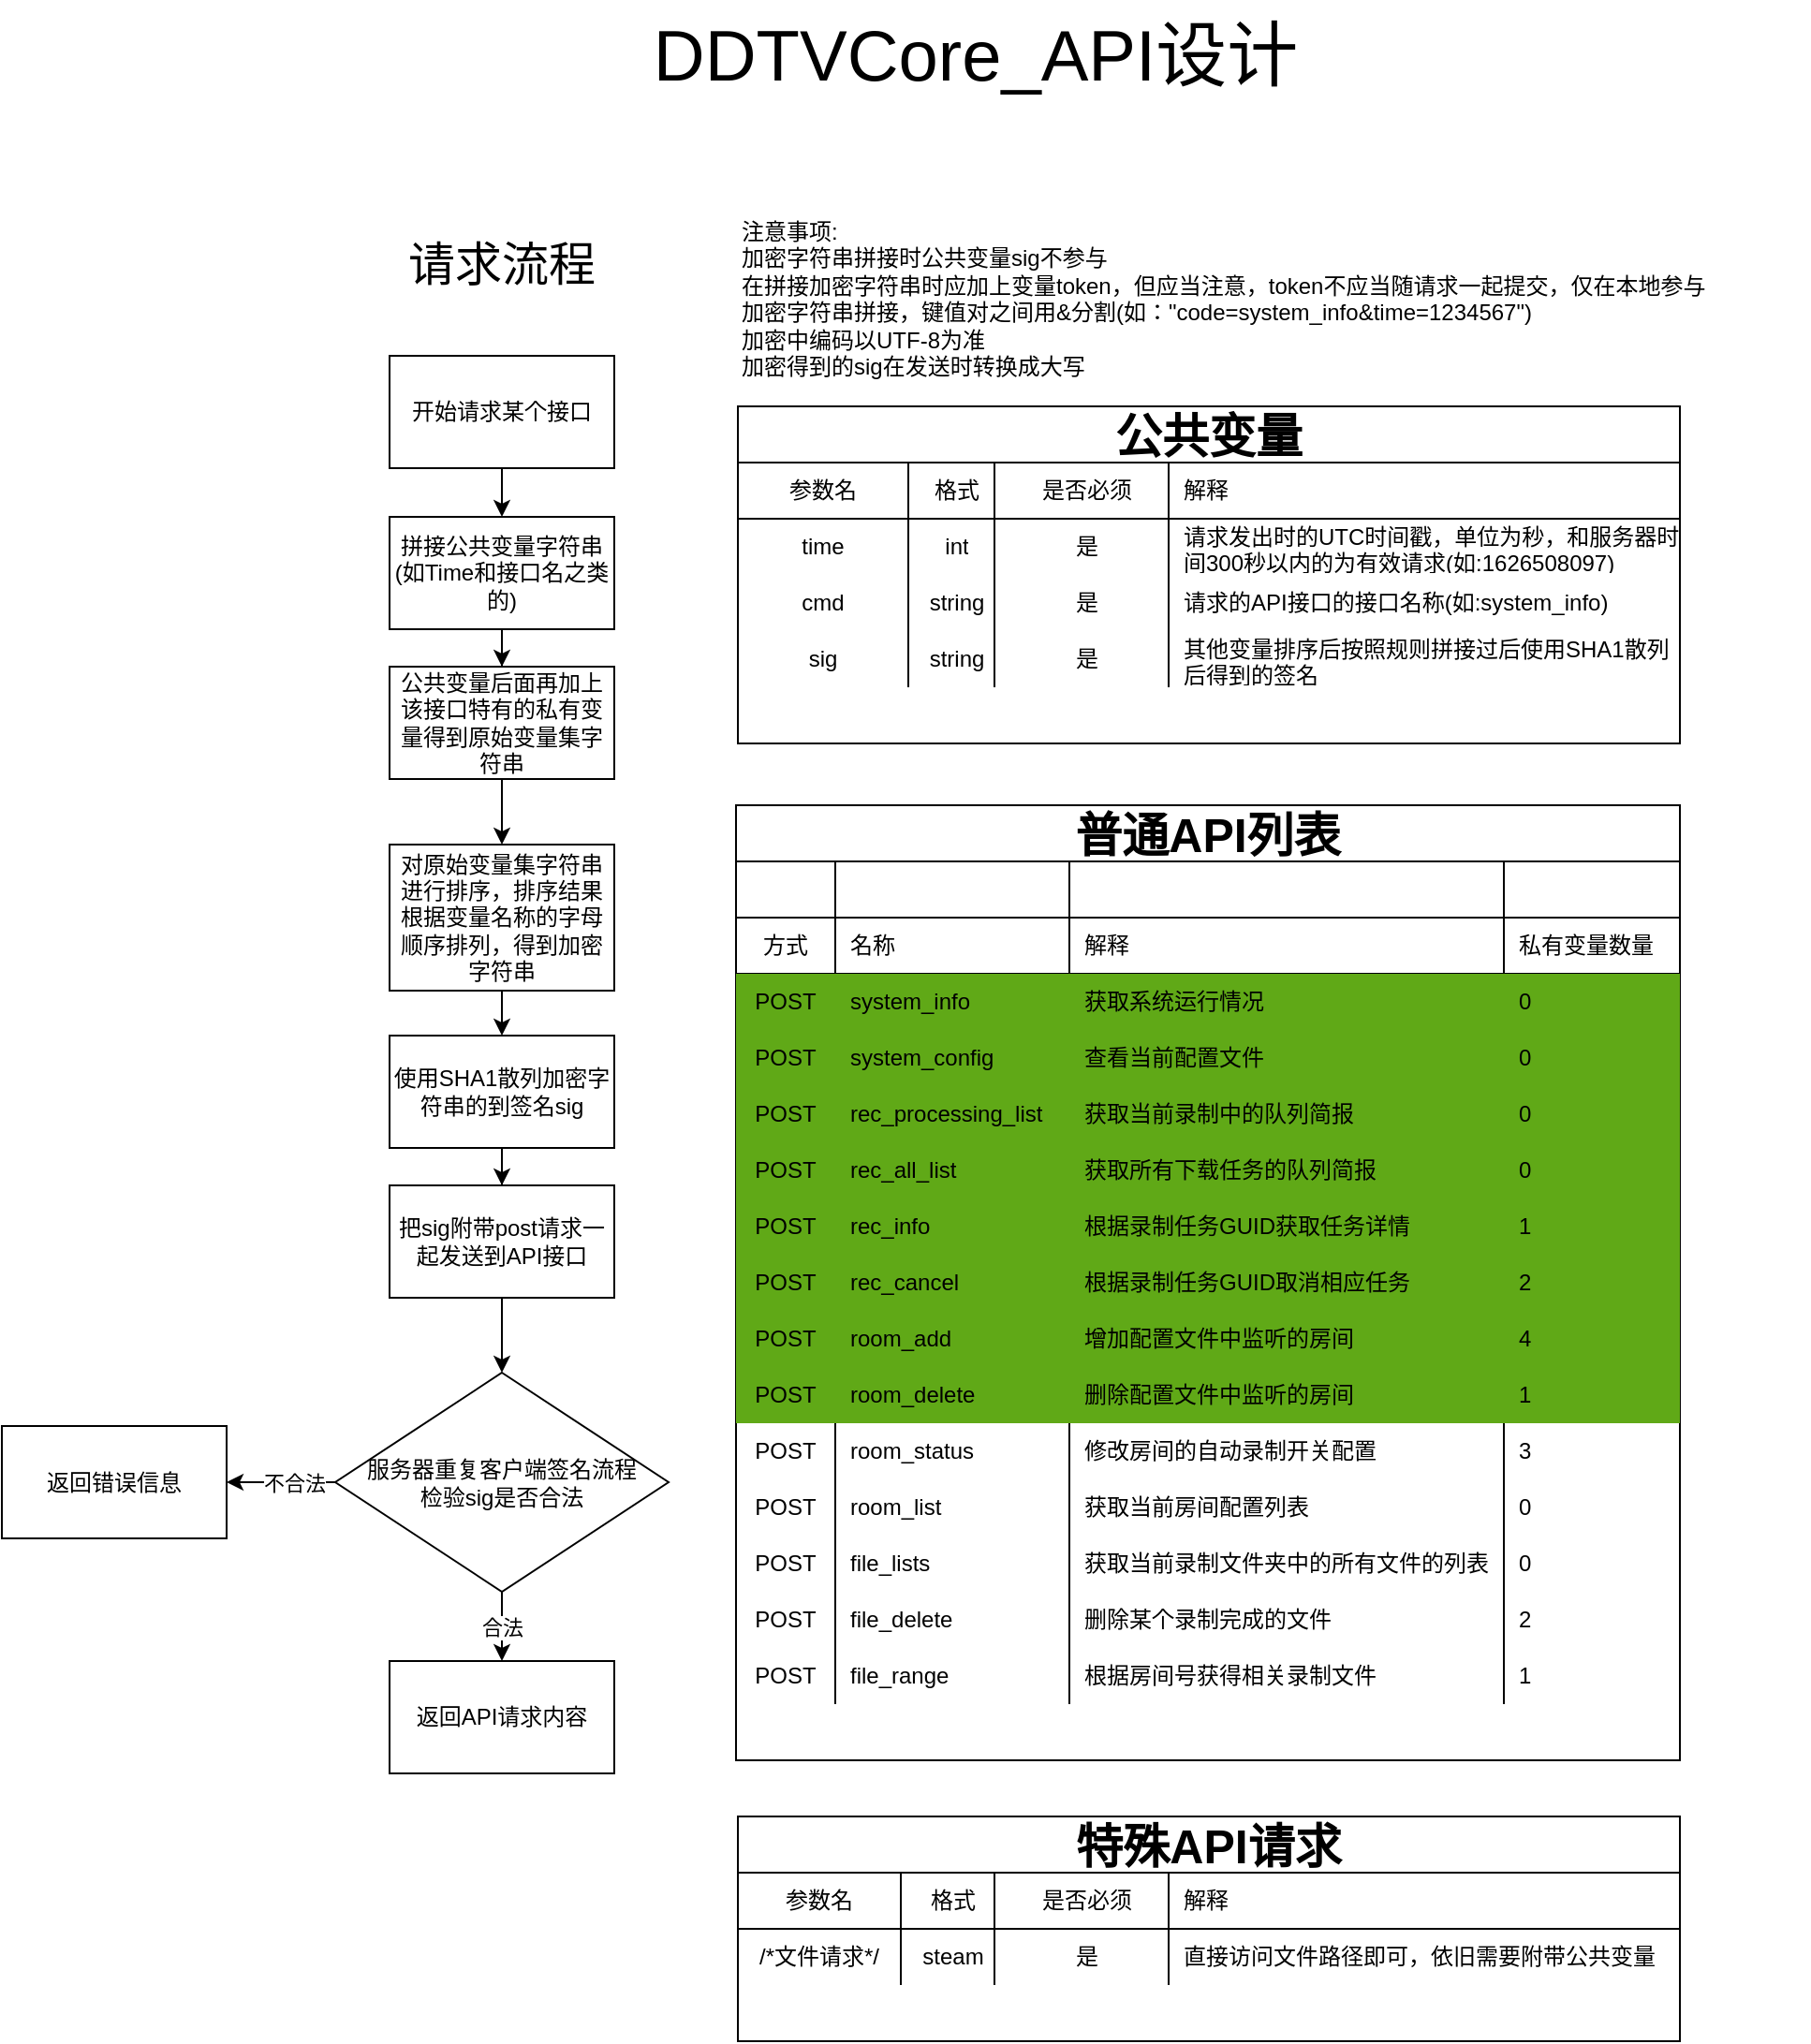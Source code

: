<mxfile>
    <diagram id="hLZUvJtOtJVjxeYtELMs" name="API设计">
        <mxGraphModel dx="1758" dy="1150" grid="1" gridSize="10" guides="1" tooltips="1" connect="1" arrows="1" fold="1" page="1" pageScale="1" pageWidth="827" pageHeight="1169" math="0" shadow="0">
            <root>
                <mxCell id="0"/>
                <mxCell id="1" parent="0"/>
                <mxCell id="4" value="" style="edgeStyle=orthogonalEdgeStyle;rounded=0;orthogonalLoop=1;jettySize=auto;html=1;" parent="1" source="2" target="3" edge="1">
                    <mxGeometry relative="1" as="geometry"/>
                </mxCell>
                <mxCell id="2" value="开始请求某个接口" style="rounded=0;whiteSpace=wrap;html=1;" parent="1" vertex="1">
                    <mxGeometry x="257" y="210" width="120" height="60" as="geometry"/>
                </mxCell>
                <mxCell id="6" value="" style="edgeStyle=orthogonalEdgeStyle;rounded=0;orthogonalLoop=1;jettySize=auto;html=1;" parent="1" source="3" target="5" edge="1">
                    <mxGeometry relative="1" as="geometry"/>
                </mxCell>
                <mxCell id="3" value="拼接公共变量字符串&lt;br&gt;(如Time和接口名之类的)" style="rounded=0;whiteSpace=wrap;html=1;" parent="1" vertex="1">
                    <mxGeometry x="257" y="296" width="120" height="60" as="geometry"/>
                </mxCell>
                <mxCell id="162" value="" style="edgeStyle=orthogonalEdgeStyle;rounded=0;orthogonalLoop=1;jettySize=auto;html=1;" parent="1" source="5" target="161" edge="1">
                    <mxGeometry relative="1" as="geometry"/>
                </mxCell>
                <mxCell id="5" value="公共变量后面再加上该接口特有的私有变量得到原始变量集字符串" style="rounded=0;whiteSpace=wrap;html=1;" parent="1" vertex="1">
                    <mxGeometry x="257" y="376" width="120" height="60" as="geometry"/>
                </mxCell>
                <mxCell id="10" value="" style="edgeStyle=orthogonalEdgeStyle;rounded=0;orthogonalLoop=1;jettySize=auto;html=1;" parent="1" source="7" target="9" edge="1">
                    <mxGeometry relative="1" as="geometry"/>
                </mxCell>
                <mxCell id="7" value="使用SHA1散列加密字符串的到签名sig" style="whiteSpace=wrap;html=1;rounded=0;" parent="1" vertex="1">
                    <mxGeometry x="257" y="573" width="120" height="60" as="geometry"/>
                </mxCell>
                <mxCell id="12" value="" style="edgeStyle=orthogonalEdgeStyle;rounded=0;orthogonalLoop=1;jettySize=auto;html=1;" parent="1" source="9" target="11" edge="1">
                    <mxGeometry relative="1" as="geometry"/>
                </mxCell>
                <mxCell id="9" value="把sig附带post请求一起发送到API接口" style="whiteSpace=wrap;html=1;rounded=0;" parent="1" vertex="1">
                    <mxGeometry x="257" y="653" width="120" height="60" as="geometry"/>
                </mxCell>
                <mxCell id="16" value="" style="edgeStyle=orthogonalEdgeStyle;rounded=0;orthogonalLoop=1;jettySize=auto;html=1;" parent="1" source="11" target="15" edge="1">
                    <mxGeometry relative="1" as="geometry"/>
                </mxCell>
                <mxCell id="17" value="不合法" style="edgeLabel;html=1;align=center;verticalAlign=middle;resizable=0;points=[];" parent="16" vertex="1" connectable="0">
                    <mxGeometry x="0.149" y="2" relative="1" as="geometry">
                        <mxPoint x="11" y="-2" as="offset"/>
                    </mxGeometry>
                </mxCell>
                <mxCell id="19" value="合法" style="edgeStyle=orthogonalEdgeStyle;rounded=0;orthogonalLoop=1;jettySize=auto;html=1;" parent="1" source="11" target="18" edge="1">
                    <mxGeometry relative="1" as="geometry"/>
                </mxCell>
                <mxCell id="11" value="服务器重复客户端签名流程&lt;br&gt;检验sig是否合法" style="rhombus;whiteSpace=wrap;html=1;rounded=0;" parent="1" vertex="1">
                    <mxGeometry x="228" y="753" width="178" height="117" as="geometry"/>
                </mxCell>
                <mxCell id="15" value="返回错误信息" style="whiteSpace=wrap;html=1;rounded=0;" parent="1" vertex="1">
                    <mxGeometry x="50" y="781.5" width="120" height="60" as="geometry"/>
                </mxCell>
                <mxCell id="18" value="返回API请求内容" style="whiteSpace=wrap;html=1;rounded=0;" parent="1" vertex="1">
                    <mxGeometry x="257" y="907" width="120" height="60" as="geometry"/>
                </mxCell>
                <mxCell id="20" value="请求流程" style="text;html=1;strokeColor=none;fillColor=none;align=center;verticalAlign=middle;whiteSpace=wrap;rounded=0;fontSize=25;" parent="1" vertex="1">
                    <mxGeometry x="257" y="140" width="120" height="40" as="geometry"/>
                </mxCell>
                <mxCell id="21" value="普通API列表" style="shape=table;html=1;whiteSpace=wrap;startSize=30;container=1;collapsible=0;childLayout=tableLayout;fixedRows=1;rowLines=0;fontStyle=1;align=center;fontSize=25;" parent="1" vertex="1">
                    <mxGeometry x="442" y="450" width="504" height="510" as="geometry"/>
                </mxCell>
                <mxCell id="22" value="" style="shape=partialRectangle;html=1;whiteSpace=wrap;collapsible=0;dropTarget=0;pointerEvents=0;fillColor=none;top=0;left=0;bottom=1;right=0;points=[[0,0.5],[1,0.5]];portConstraint=eastwest;" parent="21" vertex="1">
                    <mxGeometry y="30" width="504" height="30" as="geometry"/>
                </mxCell>
                <mxCell id="23" value="" style="shape=partialRectangle;html=1;whiteSpace=wrap;connectable=0;fillColor=none;top=0;left=0;bottom=0;right=0;overflow=hidden;" parent="22" vertex="1">
                    <mxGeometry width="53" height="30" as="geometry"/>
                </mxCell>
                <mxCell id="24" value="" style="shape=partialRectangle;html=1;whiteSpace=wrap;connectable=0;fillColor=none;top=0;left=0;bottom=0;right=0;align=left;spacingLeft=6;overflow=hidden;" parent="22" vertex="1">
                    <mxGeometry x="53" width="125" height="30" as="geometry"/>
                </mxCell>
                <mxCell id="40" value="" style="shape=partialRectangle;html=1;whiteSpace=wrap;connectable=0;fillColor=none;top=0;left=0;bottom=0;right=0;align=left;spacingLeft=6;overflow=hidden;" parent="22" vertex="1">
                    <mxGeometry x="178" width="232" height="30" as="geometry"/>
                </mxCell>
                <mxCell id="164" value="" style="shape=partialRectangle;html=1;whiteSpace=wrap;connectable=0;fillColor=none;top=0;left=0;bottom=0;right=0;align=left;spacingLeft=6;overflow=hidden;" parent="22" vertex="1">
                    <mxGeometry x="410" width="94" height="30" as="geometry"/>
                </mxCell>
                <mxCell id="188" value="" style="shape=partialRectangle;html=1;whiteSpace=wrap;collapsible=0;dropTarget=0;pointerEvents=0;fillColor=none;top=0;left=0;bottom=1;right=0;points=[[0,0.5],[1,0.5]];portConstraint=eastwest;" parent="21" vertex="1">
                    <mxGeometry y="60" width="504" height="30" as="geometry"/>
                </mxCell>
                <mxCell id="189" value="方式" style="shape=partialRectangle;html=1;whiteSpace=wrap;connectable=0;fillColor=none;top=0;left=0;bottom=0;right=0;overflow=hidden;" parent="188" vertex="1">
                    <mxGeometry width="53" height="30" as="geometry"/>
                </mxCell>
                <mxCell id="190" value="名称" style="shape=partialRectangle;html=1;whiteSpace=wrap;connectable=0;fillColor=none;top=0;left=0;bottom=0;right=0;align=left;spacingLeft=6;overflow=hidden;" parent="188" vertex="1">
                    <mxGeometry x="53" width="125" height="30" as="geometry"/>
                </mxCell>
                <mxCell id="191" value="解释" style="shape=partialRectangle;html=1;whiteSpace=wrap;connectable=0;fillColor=none;top=0;left=0;bottom=0;right=0;align=left;spacingLeft=6;overflow=hidden;" parent="188" vertex="1">
                    <mxGeometry x="178" width="232" height="30" as="geometry"/>
                </mxCell>
                <mxCell id="192" value="私有变量数量" style="shape=partialRectangle;html=1;whiteSpace=wrap;connectable=0;fillColor=none;top=0;left=0;bottom=0;right=0;align=left;spacingLeft=6;overflow=hidden;" parent="188" vertex="1">
                    <mxGeometry x="410" width="94" height="30" as="geometry"/>
                </mxCell>
                <mxCell id="25" value="" style="shape=partialRectangle;html=1;whiteSpace=wrap;collapsible=0;dropTarget=0;pointerEvents=0;fillColor=#60a917;top=0;left=0;bottom=0;right=0;points=[[0,0.5],[1,0.5]];portConstraint=eastwest;strokeColor=#2D7600;fontColor=#ffffff;" parent="21" vertex="1">
                    <mxGeometry y="90" width="504" height="30" as="geometry"/>
                </mxCell>
                <mxCell id="26" value="POST" style="shape=partialRectangle;html=1;whiteSpace=wrap;connectable=0;fillColor=none;top=0;left=0;bottom=0;right=0;overflow=hidden;" parent="25" vertex="1">
                    <mxGeometry width="53" height="30" as="geometry"/>
                </mxCell>
                <mxCell id="27" value="system_info" style="shape=partialRectangle;html=1;whiteSpace=wrap;connectable=0;fillColor=none;top=0;left=0;bottom=0;right=0;align=left;spacingLeft=6;overflow=hidden;" parent="25" vertex="1">
                    <mxGeometry x="53" width="125" height="30" as="geometry"/>
                </mxCell>
                <mxCell id="41" value="获取系统运行情况" style="shape=partialRectangle;html=1;whiteSpace=wrap;connectable=0;fillColor=none;top=0;left=0;bottom=0;right=0;align=left;spacingLeft=6;overflow=hidden;" parent="25" vertex="1">
                    <mxGeometry x="178" width="232" height="30" as="geometry"/>
                </mxCell>
                <mxCell id="165" value="0" style="shape=partialRectangle;html=1;whiteSpace=wrap;connectable=0;fillColor=none;top=0;left=0;bottom=0;right=0;align=left;spacingLeft=6;overflow=hidden;" parent="25" vertex="1">
                    <mxGeometry x="410" width="94" height="30" as="geometry"/>
                </mxCell>
                <mxCell id="63" value="" style="shape=partialRectangle;html=1;whiteSpace=wrap;collapsible=0;dropTarget=0;pointerEvents=0;fillColor=#60a917;top=0;left=0;bottom=0;right=0;points=[[0,0.5],[1,0.5]];portConstraint=eastwest;strokeColor=#2D7600;fontColor=#ffffff;" parent="21" vertex="1">
                    <mxGeometry y="120" width="504" height="30" as="geometry"/>
                </mxCell>
                <mxCell id="64" value="POST" style="shape=partialRectangle;html=1;whiteSpace=wrap;connectable=0;fillColor=none;top=0;left=0;bottom=0;right=0;overflow=hidden;" parent="63" vertex="1">
                    <mxGeometry width="53" height="30" as="geometry"/>
                </mxCell>
                <mxCell id="65" value="system_config" style="shape=partialRectangle;html=1;whiteSpace=wrap;connectable=0;fillColor=none;top=0;left=0;bottom=0;right=0;align=left;spacingLeft=6;overflow=hidden;" parent="63" vertex="1">
                    <mxGeometry x="53" width="125" height="30" as="geometry"/>
                </mxCell>
                <mxCell id="66" value="查看当前配置文件" style="shape=partialRectangle;html=1;whiteSpace=wrap;connectable=0;fillColor=none;top=0;left=0;bottom=0;right=0;align=left;spacingLeft=6;overflow=hidden;" parent="63" vertex="1">
                    <mxGeometry x="178" width="232" height="30" as="geometry"/>
                </mxCell>
                <mxCell id="166" value="0" style="shape=partialRectangle;html=1;whiteSpace=wrap;connectable=0;fillColor=none;top=0;left=0;bottom=0;right=0;align=left;spacingLeft=6;overflow=hidden;" parent="63" vertex="1">
                    <mxGeometry x="410" width="94" height="30" as="geometry"/>
                </mxCell>
                <mxCell id="28" value="" style="shape=partialRectangle;html=1;whiteSpace=wrap;collapsible=0;dropTarget=0;pointerEvents=0;fillColor=#60a917;top=0;left=0;bottom=0;right=0;points=[[0,0.5],[1,0.5]];portConstraint=eastwest;strokeColor=#2D7600;fontColor=#ffffff;" parent="21" vertex="1">
                    <mxGeometry y="150" width="504" height="30" as="geometry"/>
                </mxCell>
                <mxCell id="29" value="POST" style="shape=partialRectangle;html=1;whiteSpace=wrap;connectable=0;fillColor=none;top=0;left=0;bottom=0;right=0;overflow=hidden;" parent="28" vertex="1">
                    <mxGeometry width="53" height="30" as="geometry"/>
                </mxCell>
                <mxCell id="30" value="rec_processing_list" style="shape=partialRectangle;html=1;whiteSpace=wrap;connectable=0;fillColor=none;top=0;left=0;bottom=0;right=0;align=left;spacingLeft=6;overflow=hidden;" parent="28" vertex="1">
                    <mxGeometry x="53" width="125" height="30" as="geometry"/>
                </mxCell>
                <mxCell id="42" value="获取当前录制中的队列简报" style="shape=partialRectangle;html=1;whiteSpace=wrap;connectable=0;fillColor=none;top=0;left=0;bottom=0;right=0;align=left;spacingLeft=6;overflow=hidden;" parent="28" vertex="1">
                    <mxGeometry x="178" width="232" height="30" as="geometry"/>
                </mxCell>
                <mxCell id="167" value="0" style="shape=partialRectangle;html=1;whiteSpace=wrap;connectable=0;fillColor=none;top=0;left=0;bottom=0;right=0;align=left;spacingLeft=6;overflow=hidden;" parent="28" vertex="1">
                    <mxGeometry x="410" width="94" height="30" as="geometry"/>
                </mxCell>
                <mxCell id="240" value="" style="shape=partialRectangle;html=1;whiteSpace=wrap;collapsible=0;dropTarget=0;pointerEvents=0;fillColor=#60a917;top=0;left=0;bottom=0;right=0;points=[[0,0.5],[1,0.5]];portConstraint=eastwest;strokeColor=#2D7600;fontColor=#ffffff;" vertex="1" parent="21">
                    <mxGeometry y="180" width="504" height="30" as="geometry"/>
                </mxCell>
                <mxCell id="241" value="POST" style="shape=partialRectangle;html=1;whiteSpace=wrap;connectable=0;fillColor=none;top=0;left=0;bottom=0;right=0;overflow=hidden;" vertex="1" parent="240">
                    <mxGeometry width="53" height="30" as="geometry"/>
                </mxCell>
                <mxCell id="242" value="rec_all_list" style="shape=partialRectangle;html=1;whiteSpace=wrap;connectable=0;fillColor=none;top=0;left=0;bottom=0;right=0;align=left;spacingLeft=6;overflow=hidden;" vertex="1" parent="240">
                    <mxGeometry x="53" width="125" height="30" as="geometry"/>
                </mxCell>
                <mxCell id="243" value="获取所有下载任务的队列简报" style="shape=partialRectangle;html=1;whiteSpace=wrap;connectable=0;fillColor=none;top=0;left=0;bottom=0;right=0;align=left;spacingLeft=6;overflow=hidden;" vertex="1" parent="240">
                    <mxGeometry x="178" width="232" height="30" as="geometry"/>
                </mxCell>
                <mxCell id="244" value="0" style="shape=partialRectangle;html=1;whiteSpace=wrap;connectable=0;fillColor=none;top=0;left=0;bottom=0;right=0;align=left;spacingLeft=6;overflow=hidden;" vertex="1" parent="240">
                    <mxGeometry x="410" width="94" height="30" as="geometry"/>
                </mxCell>
                <mxCell id="43" value="" style="shape=partialRectangle;html=1;whiteSpace=wrap;collapsible=0;dropTarget=0;pointerEvents=0;fillColor=#60a917;top=0;left=0;bottom=0;right=0;points=[[0,0.5],[1,0.5]];portConstraint=eastwest;strokeColor=#2D7600;fontColor=#ffffff;" parent="21" vertex="1">
                    <mxGeometry y="210" width="504" height="30" as="geometry"/>
                </mxCell>
                <mxCell id="44" value="POST" style="shape=partialRectangle;html=1;whiteSpace=wrap;connectable=0;fillColor=none;top=0;left=0;bottom=0;right=0;overflow=hidden;" parent="43" vertex="1">
                    <mxGeometry width="53" height="30" as="geometry"/>
                </mxCell>
                <mxCell id="45" value="rec_info" style="shape=partialRectangle;html=1;whiteSpace=wrap;connectable=0;fillColor=none;top=0;left=0;bottom=0;right=0;align=left;spacingLeft=6;overflow=hidden;" parent="43" vertex="1">
                    <mxGeometry x="53" width="125" height="30" as="geometry"/>
                </mxCell>
                <mxCell id="46" value="根据录制任务GUID获取任务详情" style="shape=partialRectangle;html=1;whiteSpace=wrap;connectable=0;fillColor=none;top=0;left=0;bottom=0;right=0;align=left;spacingLeft=6;overflow=hidden;" parent="43" vertex="1">
                    <mxGeometry x="178" width="232" height="30" as="geometry"/>
                </mxCell>
                <mxCell id="168" value="1" style="shape=partialRectangle;html=1;whiteSpace=wrap;connectable=0;fillColor=none;top=0;left=0;bottom=0;right=0;align=left;spacingLeft=6;overflow=hidden;" parent="43" vertex="1">
                    <mxGeometry x="410" width="94" height="30" as="geometry"/>
                </mxCell>
                <mxCell id="59" value="" style="shape=partialRectangle;html=1;whiteSpace=wrap;collapsible=0;dropTarget=0;pointerEvents=0;fillColor=#60a917;top=0;left=0;bottom=0;right=0;points=[[0,0.5],[1,0.5]];portConstraint=eastwest;strokeColor=#2D7600;fontColor=#ffffff;" parent="21" vertex="1">
                    <mxGeometry y="240" width="504" height="30" as="geometry"/>
                </mxCell>
                <mxCell id="60" value="POST" style="shape=partialRectangle;html=1;whiteSpace=wrap;connectable=0;fillColor=none;top=0;left=0;bottom=0;right=0;overflow=hidden;" parent="59" vertex="1">
                    <mxGeometry width="53" height="30" as="geometry"/>
                </mxCell>
                <mxCell id="61" value="rec_cancel" style="shape=partialRectangle;html=1;whiteSpace=wrap;connectable=0;fillColor=none;top=0;left=0;bottom=0;right=0;align=left;spacingLeft=6;overflow=hidden;" parent="59" vertex="1">
                    <mxGeometry x="53" width="125" height="30" as="geometry"/>
                </mxCell>
                <mxCell id="62" value="根据录制任务GUID取消相应任务" style="shape=partialRectangle;html=1;whiteSpace=wrap;connectable=0;fillColor=none;top=0;left=0;bottom=0;right=0;align=left;spacingLeft=6;overflow=hidden;" parent="59" vertex="1">
                    <mxGeometry x="178" width="232" height="30" as="geometry"/>
                </mxCell>
                <mxCell id="169" value="2" style="shape=partialRectangle;html=1;whiteSpace=wrap;connectable=0;fillColor=none;top=0;left=0;bottom=0;right=0;align=left;spacingLeft=6;overflow=hidden;" parent="59" vertex="1">
                    <mxGeometry x="410" width="94" height="30" as="geometry"/>
                </mxCell>
                <mxCell id="47" value="" style="shape=partialRectangle;html=1;whiteSpace=wrap;collapsible=0;dropTarget=0;pointerEvents=0;fillColor=#60a917;top=0;left=0;bottom=0;right=0;points=[[0,0.5],[1,0.5]];portConstraint=eastwest;strokeColor=#2D7600;fontColor=#ffffff;" parent="21" vertex="1">
                    <mxGeometry y="270" width="504" height="30" as="geometry"/>
                </mxCell>
                <mxCell id="48" value="POST" style="shape=partialRectangle;html=1;whiteSpace=wrap;connectable=0;fillColor=none;top=0;left=0;bottom=0;right=0;overflow=hidden;" parent="47" vertex="1">
                    <mxGeometry width="53" height="30" as="geometry"/>
                </mxCell>
                <mxCell id="49" value="room_add" style="shape=partialRectangle;html=1;whiteSpace=wrap;connectable=0;fillColor=none;top=0;left=0;bottom=0;right=0;align=left;spacingLeft=6;overflow=hidden;" parent="47" vertex="1">
                    <mxGeometry x="53" width="125" height="30" as="geometry"/>
                </mxCell>
                <mxCell id="50" value="增加配置文件中监听的房间" style="shape=partialRectangle;html=1;whiteSpace=wrap;connectable=0;fillColor=none;top=0;left=0;bottom=0;right=0;align=left;spacingLeft=6;overflow=hidden;" parent="47" vertex="1">
                    <mxGeometry x="178" width="232" height="30" as="geometry"/>
                </mxCell>
                <mxCell id="170" value="4" style="shape=partialRectangle;html=1;whiteSpace=wrap;connectable=0;fillColor=none;top=0;left=0;bottom=0;right=0;align=left;spacingLeft=6;overflow=hidden;" parent="47" vertex="1">
                    <mxGeometry x="410" width="94" height="30" as="geometry"/>
                </mxCell>
                <mxCell id="51" value="" style="shape=partialRectangle;html=1;whiteSpace=wrap;collapsible=0;dropTarget=0;pointerEvents=0;fillColor=#60a917;top=0;left=0;bottom=0;right=0;points=[[0,0.5],[1,0.5]];portConstraint=eastwest;strokeColor=#2D7600;fontColor=#ffffff;" parent="21" vertex="1">
                    <mxGeometry y="300" width="504" height="30" as="geometry"/>
                </mxCell>
                <mxCell id="52" value="POST" style="shape=partialRectangle;html=1;whiteSpace=wrap;connectable=0;fillColor=none;top=0;left=0;bottom=0;right=0;overflow=hidden;" parent="51" vertex="1">
                    <mxGeometry width="53" height="30" as="geometry"/>
                </mxCell>
                <mxCell id="53" value="room_delete" style="shape=partialRectangle;html=1;whiteSpace=wrap;connectable=0;fillColor=none;top=0;left=0;bottom=0;right=0;align=left;spacingLeft=6;overflow=hidden;" parent="51" vertex="1">
                    <mxGeometry x="53" width="125" height="30" as="geometry"/>
                </mxCell>
                <mxCell id="54" value="删除配置文件中监听的房间" style="shape=partialRectangle;html=1;whiteSpace=wrap;connectable=0;fillColor=none;top=0;left=0;bottom=0;right=0;align=left;spacingLeft=6;overflow=hidden;" parent="51" vertex="1">
                    <mxGeometry x="178" width="232" height="30" as="geometry"/>
                </mxCell>
                <mxCell id="171" value="1" style="shape=partialRectangle;html=1;whiteSpace=wrap;connectable=0;fillColor=none;top=0;left=0;bottom=0;right=0;align=left;spacingLeft=6;overflow=hidden;" parent="51" vertex="1">
                    <mxGeometry x="410" width="94" height="30" as="geometry"/>
                </mxCell>
                <mxCell id="100" value="" style="shape=partialRectangle;html=1;whiteSpace=wrap;collapsible=0;dropTarget=0;pointerEvents=0;fillColor=none;top=0;left=0;bottom=0;right=0;points=[[0,0.5],[1,0.5]];portConstraint=eastwest;" parent="21" vertex="1">
                    <mxGeometry y="330" width="504" height="30" as="geometry"/>
                </mxCell>
                <mxCell id="101" value="POST" style="shape=partialRectangle;html=1;whiteSpace=wrap;connectable=0;fillColor=none;top=0;left=0;bottom=0;right=0;overflow=hidden;" parent="100" vertex="1">
                    <mxGeometry width="53" height="30" as="geometry"/>
                </mxCell>
                <mxCell id="102" value="room_status" style="shape=partialRectangle;html=1;whiteSpace=wrap;connectable=0;fillColor=none;top=0;left=0;bottom=0;right=0;align=left;spacingLeft=6;overflow=hidden;" parent="100" vertex="1">
                    <mxGeometry x="53" width="125" height="30" as="geometry"/>
                </mxCell>
                <mxCell id="103" value="修改房间的自动录制开关配置" style="shape=partialRectangle;html=1;whiteSpace=wrap;connectable=0;fillColor=none;top=0;left=0;bottom=0;right=0;align=left;spacingLeft=6;overflow=hidden;" parent="100" vertex="1">
                    <mxGeometry x="178" width="232" height="30" as="geometry"/>
                </mxCell>
                <mxCell id="172" value="3" style="shape=partialRectangle;html=1;whiteSpace=wrap;connectable=0;fillColor=none;top=0;left=0;bottom=0;right=0;align=left;spacingLeft=6;overflow=hidden;" parent="100" vertex="1">
                    <mxGeometry x="410" width="94" height="30" as="geometry"/>
                </mxCell>
                <mxCell id="157" value="" style="shape=partialRectangle;html=1;whiteSpace=wrap;collapsible=0;dropTarget=0;pointerEvents=0;fillColor=none;top=0;left=0;bottom=0;right=0;points=[[0,0.5],[1,0.5]];portConstraint=eastwest;" parent="21" vertex="1">
                    <mxGeometry y="360" width="504" height="30" as="geometry"/>
                </mxCell>
                <mxCell id="158" value="POST" style="shape=partialRectangle;html=1;whiteSpace=wrap;connectable=0;fillColor=none;top=0;left=0;bottom=0;right=0;overflow=hidden;" parent="157" vertex="1">
                    <mxGeometry width="53" height="30" as="geometry"/>
                </mxCell>
                <mxCell id="159" value="room_list" style="shape=partialRectangle;html=1;whiteSpace=wrap;connectable=0;fillColor=none;top=0;left=0;bottom=0;right=0;align=left;spacingLeft=6;overflow=hidden;" parent="157" vertex="1">
                    <mxGeometry x="53" width="125" height="30" as="geometry"/>
                </mxCell>
                <mxCell id="160" value="获取当前房间配置列表" style="shape=partialRectangle;html=1;whiteSpace=wrap;connectable=0;fillColor=none;top=0;left=0;bottom=0;right=0;align=left;spacingLeft=6;overflow=hidden;" parent="157" vertex="1">
                    <mxGeometry x="178" width="232" height="30" as="geometry"/>
                </mxCell>
                <mxCell id="173" value="0" style="shape=partialRectangle;html=1;whiteSpace=wrap;connectable=0;fillColor=none;top=0;left=0;bottom=0;right=0;align=left;spacingLeft=6;overflow=hidden;" parent="157" vertex="1">
                    <mxGeometry x="410" width="94" height="30" as="geometry"/>
                </mxCell>
                <mxCell id="204" value="" style="shape=partialRectangle;html=1;whiteSpace=wrap;collapsible=0;dropTarget=0;pointerEvents=0;fillColor=none;top=0;left=0;bottom=0;right=0;points=[[0,0.5],[1,0.5]];portConstraint=eastwest;" parent="21" vertex="1">
                    <mxGeometry y="390" width="504" height="30" as="geometry"/>
                </mxCell>
                <mxCell id="205" value="POST" style="shape=partialRectangle;html=1;whiteSpace=wrap;connectable=0;fillColor=none;top=0;left=0;bottom=0;right=0;overflow=hidden;" parent="204" vertex="1">
                    <mxGeometry width="53" height="30" as="geometry"/>
                </mxCell>
                <mxCell id="206" value="file_lists" style="shape=partialRectangle;html=1;whiteSpace=wrap;connectable=0;fillColor=none;top=0;left=0;bottom=0;right=0;align=left;spacingLeft=6;overflow=hidden;" parent="204" vertex="1">
                    <mxGeometry x="53" width="125" height="30" as="geometry"/>
                </mxCell>
                <mxCell id="207" value="获取当前录制文件夹中的所有文件的列表" style="shape=partialRectangle;html=1;whiteSpace=wrap;connectable=0;fillColor=none;top=0;left=0;bottom=0;right=0;align=left;spacingLeft=6;overflow=hidden;" parent="204" vertex="1">
                    <mxGeometry x="178" width="232" height="30" as="geometry"/>
                </mxCell>
                <mxCell id="208" value="0" style="shape=partialRectangle;html=1;whiteSpace=wrap;connectable=0;fillColor=none;top=0;left=0;bottom=0;right=0;align=left;spacingLeft=6;overflow=hidden;" parent="204" vertex="1">
                    <mxGeometry x="410" width="94" height="30" as="geometry"/>
                </mxCell>
                <mxCell id="209" value="" style="shape=partialRectangle;html=1;whiteSpace=wrap;collapsible=0;dropTarget=0;pointerEvents=0;fillColor=none;top=0;left=0;bottom=0;right=0;points=[[0,0.5],[1,0.5]];portConstraint=eastwest;" parent="21" vertex="1">
                    <mxGeometry y="420" width="504" height="30" as="geometry"/>
                </mxCell>
                <mxCell id="210" value="POST" style="shape=partialRectangle;html=1;whiteSpace=wrap;connectable=0;fillColor=none;top=0;left=0;bottom=0;right=0;overflow=hidden;" parent="209" vertex="1">
                    <mxGeometry width="53" height="30" as="geometry"/>
                </mxCell>
                <mxCell id="211" value="file_delete" style="shape=partialRectangle;html=1;whiteSpace=wrap;connectable=0;fillColor=none;top=0;left=0;bottom=0;right=0;align=left;spacingLeft=6;overflow=hidden;" parent="209" vertex="1">
                    <mxGeometry x="53" width="125" height="30" as="geometry"/>
                </mxCell>
                <mxCell id="212" value="删除某个录制完成的文件" style="shape=partialRectangle;html=1;whiteSpace=wrap;connectable=0;fillColor=none;top=0;left=0;bottom=0;right=0;align=left;spacingLeft=6;overflow=hidden;" parent="209" vertex="1">
                    <mxGeometry x="178" width="232" height="30" as="geometry"/>
                </mxCell>
                <mxCell id="213" value="2" style="shape=partialRectangle;html=1;whiteSpace=wrap;connectable=0;fillColor=none;top=0;left=0;bottom=0;right=0;align=left;spacingLeft=6;overflow=hidden;" parent="209" vertex="1">
                    <mxGeometry x="410" width="94" height="30" as="geometry"/>
                </mxCell>
                <mxCell id="214" value="" style="shape=partialRectangle;html=1;whiteSpace=wrap;collapsible=0;dropTarget=0;pointerEvents=0;fillColor=none;top=0;left=0;bottom=0;right=0;points=[[0,0.5],[1,0.5]];portConstraint=eastwest;" parent="21" vertex="1">
                    <mxGeometry y="450" width="504" height="30" as="geometry"/>
                </mxCell>
                <mxCell id="215" value="POST" style="shape=partialRectangle;html=1;whiteSpace=wrap;connectable=0;fillColor=none;top=0;left=0;bottom=0;right=0;overflow=hidden;" parent="214" vertex="1">
                    <mxGeometry width="53" height="30" as="geometry"/>
                </mxCell>
                <mxCell id="216" value="file_range" style="shape=partialRectangle;html=1;whiteSpace=wrap;connectable=0;fillColor=none;top=0;left=0;bottom=0;right=0;align=left;spacingLeft=6;overflow=hidden;" parent="214" vertex="1">
                    <mxGeometry x="53" width="125" height="30" as="geometry"/>
                </mxCell>
                <mxCell id="217" value="根据房间号获得相关录制文件" style="shape=partialRectangle;html=1;whiteSpace=wrap;connectable=0;fillColor=none;top=0;left=0;bottom=0;right=0;align=left;spacingLeft=6;overflow=hidden;" parent="214" vertex="1">
                    <mxGeometry x="178" width="232" height="30" as="geometry"/>
                </mxCell>
                <mxCell id="218" value="1" style="shape=partialRectangle;html=1;whiteSpace=wrap;connectable=0;fillColor=none;top=0;left=0;bottom=0;right=0;align=left;spacingLeft=6;overflow=hidden;" parent="214" vertex="1">
                    <mxGeometry x="410" width="94" height="30" as="geometry"/>
                </mxCell>
                <mxCell id="104" value="公共变量" style="shape=table;html=1;whiteSpace=wrap;startSize=30;container=1;collapsible=0;childLayout=tableLayout;fixedRows=1;rowLines=0;fontStyle=1;align=center;fontSize=25;" parent="1" vertex="1">
                    <mxGeometry x="443" y="237" width="503" height="180" as="geometry"/>
                </mxCell>
                <mxCell id="105" value="" style="shape=partialRectangle;html=1;whiteSpace=wrap;collapsible=0;dropTarget=0;pointerEvents=0;fillColor=none;top=0;left=0;bottom=1;right=0;points=[[0,0.5],[1,0.5]];portConstraint=eastwest;" parent="104" vertex="1">
                    <mxGeometry y="30" width="503" height="30" as="geometry"/>
                </mxCell>
                <mxCell id="106" value="参数名" style="shape=partialRectangle;html=1;whiteSpace=wrap;connectable=0;fillColor=none;top=0;left=0;bottom=0;right=0;overflow=hidden;" parent="105" vertex="1">
                    <mxGeometry width="91" height="30" as="geometry"/>
                </mxCell>
                <mxCell id="107" value="格式" style="shape=partialRectangle;html=1;whiteSpace=wrap;connectable=0;fillColor=none;top=0;left=0;bottom=0;right=0;align=center;spacingLeft=6;overflow=hidden;" parent="105" vertex="1">
                    <mxGeometry x="91" width="46" height="30" as="geometry"/>
                </mxCell>
                <mxCell id="108" value="是否必须" style="shape=partialRectangle;html=1;whiteSpace=wrap;connectable=0;fillColor=none;top=0;left=0;bottom=0;right=0;align=center;spacingLeft=6;overflow=hidden;" parent="105" vertex="1">
                    <mxGeometry x="137" width="93" height="30" as="geometry"/>
                </mxCell>
                <mxCell id="174" value="&lt;span&gt;解释&lt;/span&gt;" style="shape=partialRectangle;html=1;whiteSpace=wrap;connectable=0;fillColor=none;top=0;left=0;bottom=0;right=0;align=left;spacingLeft=6;overflow=hidden;" parent="105" vertex="1">
                    <mxGeometry x="230" width="273" height="30" as="geometry"/>
                </mxCell>
                <mxCell id="109" value="" style="shape=partialRectangle;html=1;whiteSpace=wrap;collapsible=0;dropTarget=0;pointerEvents=0;fillColor=none;top=0;left=0;bottom=0;right=0;points=[[0,0.5],[1,0.5]];portConstraint=eastwest;" parent="104" vertex="1">
                    <mxGeometry y="60" width="503" height="30" as="geometry"/>
                </mxCell>
                <mxCell id="110" value="time" style="shape=partialRectangle;html=1;whiteSpace=wrap;connectable=0;fillColor=none;top=0;left=0;bottom=0;right=0;overflow=hidden;" parent="109" vertex="1">
                    <mxGeometry width="91" height="30" as="geometry"/>
                </mxCell>
                <mxCell id="111" value="int" style="shape=partialRectangle;html=1;whiteSpace=wrap;connectable=0;fillColor=none;top=0;left=0;bottom=0;right=0;align=center;spacingLeft=6;overflow=hidden;" parent="109" vertex="1">
                    <mxGeometry x="91" width="46" height="30" as="geometry"/>
                </mxCell>
                <mxCell id="112" value="是" style="shape=partialRectangle;html=1;whiteSpace=wrap;connectable=0;fillColor=none;top=0;left=0;bottom=0;right=0;align=center;spacingLeft=6;overflow=hidden;" parent="109" vertex="1">
                    <mxGeometry x="137" width="93" height="30" as="geometry"/>
                </mxCell>
                <mxCell id="175" value="&lt;span&gt;请求发出时的UTC时间戳，单位为秒，和服务器时间300秒以内的为有效请求(如:1626508097)&lt;/span&gt;" style="shape=partialRectangle;html=1;whiteSpace=wrap;connectable=0;fillColor=none;top=0;left=0;bottom=0;right=0;align=left;spacingLeft=6;overflow=hidden;" parent="109" vertex="1">
                    <mxGeometry x="230" width="273" height="30" as="geometry"/>
                </mxCell>
                <mxCell id="145" value="" style="shape=partialRectangle;html=1;whiteSpace=wrap;collapsible=0;dropTarget=0;pointerEvents=0;fillColor=none;top=0;left=0;bottom=0;right=0;points=[[0,0.5],[1,0.5]];portConstraint=eastwest;" parent="104" vertex="1">
                    <mxGeometry y="90" width="503" height="30" as="geometry"/>
                </mxCell>
                <mxCell id="146" value="cmd" style="shape=partialRectangle;html=1;whiteSpace=wrap;connectable=0;fillColor=none;top=0;left=0;bottom=0;right=0;overflow=hidden;" parent="145" vertex="1">
                    <mxGeometry width="91" height="30" as="geometry"/>
                </mxCell>
                <mxCell id="147" value="string" style="shape=partialRectangle;html=1;whiteSpace=wrap;connectable=0;fillColor=none;top=0;left=0;bottom=0;right=0;align=center;spacingLeft=6;overflow=hidden;" parent="145" vertex="1">
                    <mxGeometry x="91" width="46" height="30" as="geometry"/>
                </mxCell>
                <mxCell id="148" value="是" style="shape=partialRectangle;html=1;whiteSpace=wrap;connectable=0;fillColor=none;top=0;left=0;bottom=0;right=0;align=center;spacingLeft=6;overflow=hidden;" parent="145" vertex="1">
                    <mxGeometry x="137" width="93" height="30" as="geometry"/>
                </mxCell>
                <mxCell id="176" value="&lt;span&gt;请求的API接口的接口名称(如:system_info)&lt;/span&gt;" style="shape=partialRectangle;html=1;whiteSpace=wrap;connectable=0;fillColor=none;top=0;left=0;bottom=0;right=0;align=left;spacingLeft=6;overflow=hidden;" parent="145" vertex="1">
                    <mxGeometry x="230" width="273" height="30" as="geometry"/>
                </mxCell>
                <mxCell id="199" value="" style="shape=partialRectangle;html=1;whiteSpace=wrap;collapsible=0;dropTarget=0;pointerEvents=0;fillColor=none;top=0;left=0;bottom=0;right=0;points=[[0,0.5],[1,0.5]];portConstraint=eastwest;" parent="104" vertex="1">
                    <mxGeometry y="120" width="503" height="30" as="geometry"/>
                </mxCell>
                <mxCell id="200" value="sig" style="shape=partialRectangle;html=1;whiteSpace=wrap;connectable=0;fillColor=none;top=0;left=0;bottom=0;right=0;overflow=hidden;" parent="199" vertex="1">
                    <mxGeometry width="91" height="30" as="geometry"/>
                </mxCell>
                <mxCell id="201" value="string" style="shape=partialRectangle;html=1;whiteSpace=wrap;connectable=0;fillColor=none;top=0;left=0;bottom=0;right=0;align=center;spacingLeft=6;overflow=hidden;" parent="199" vertex="1">
                    <mxGeometry x="91" width="46" height="30" as="geometry"/>
                </mxCell>
                <mxCell id="202" value="是" style="shape=partialRectangle;html=1;whiteSpace=wrap;connectable=0;fillColor=none;top=0;left=0;bottom=0;right=0;align=center;spacingLeft=6;overflow=hidden;" parent="199" vertex="1">
                    <mxGeometry x="137" width="93" height="30" as="geometry"/>
                </mxCell>
                <mxCell id="203" value="其他变量排序后按照规则拼接过后使用SHA1散列后得到的签名" style="shape=partialRectangle;html=1;whiteSpace=wrap;connectable=0;fillColor=none;top=0;left=0;bottom=0;right=0;align=left;spacingLeft=6;overflow=hidden;" parent="199" vertex="1">
                    <mxGeometry x="230" width="273" height="30" as="geometry"/>
                </mxCell>
                <mxCell id="163" value="" style="edgeStyle=orthogonalEdgeStyle;rounded=0;orthogonalLoop=1;jettySize=auto;html=1;" parent="1" source="161" target="7" edge="1">
                    <mxGeometry relative="1" as="geometry"/>
                </mxCell>
                <mxCell id="161" value="对原始变量集字符串进行排序，排序结果根据变量名称的字母顺序排列，得到加密字符串" style="whiteSpace=wrap;html=1;rounded=0;" parent="1" vertex="1">
                    <mxGeometry x="257" y="471" width="120" height="78" as="geometry"/>
                </mxCell>
                <mxCell id="198" value="注意事项:&lt;br&gt;加密字符串拼接时公共变量sig不参与&lt;br&gt;在拼接加密字符串时应加上变量token，但应当注意，token不应当随请求一起提交，仅在本地参与&lt;br&gt;加密字符串拼接，键值对之间用&amp;amp;分割(如：&quot;code=system_info&amp;amp;time=1234567&quot;)&lt;br&gt;加密中编码以UTF-8为准&lt;br&gt;加密得到的sig在发送时转换成大写" style="text;html=1;strokeColor=none;fillColor=none;align=left;verticalAlign=top;whiteSpace=wrap;rounded=0;" parent="1" vertex="1">
                    <mxGeometry x="443" y="130" width="572" height="96" as="geometry"/>
                </mxCell>
                <mxCell id="219" value="特殊API请求" style="shape=table;html=1;whiteSpace=wrap;startSize=30;container=1;collapsible=0;childLayout=tableLayout;fixedRows=1;rowLines=0;fontStyle=1;align=center;fontSize=25;" vertex="1" parent="1">
                    <mxGeometry x="443" y="990" width="503" height="120" as="geometry"/>
                </mxCell>
                <mxCell id="220" value="" style="shape=partialRectangle;html=1;whiteSpace=wrap;collapsible=0;dropTarget=0;pointerEvents=0;fillColor=none;top=0;left=0;bottom=1;right=0;points=[[0,0.5],[1,0.5]];portConstraint=eastwest;" vertex="1" parent="219">
                    <mxGeometry y="30" width="503" height="30" as="geometry"/>
                </mxCell>
                <mxCell id="221" value="参数名" style="shape=partialRectangle;html=1;whiteSpace=wrap;connectable=0;fillColor=none;top=0;left=0;bottom=0;right=0;overflow=hidden;" vertex="1" parent="220">
                    <mxGeometry width="87" height="30" as="geometry"/>
                </mxCell>
                <mxCell id="222" value="格式" style="shape=partialRectangle;html=1;whiteSpace=wrap;connectable=0;fillColor=none;top=0;left=0;bottom=0;right=0;align=center;spacingLeft=6;overflow=hidden;" vertex="1" parent="220">
                    <mxGeometry x="87" width="50" height="30" as="geometry"/>
                </mxCell>
                <mxCell id="223" value="是否必须" style="shape=partialRectangle;html=1;whiteSpace=wrap;connectable=0;fillColor=none;top=0;left=0;bottom=0;right=0;align=center;spacingLeft=6;overflow=hidden;" vertex="1" parent="220">
                    <mxGeometry x="137" width="93" height="30" as="geometry"/>
                </mxCell>
                <mxCell id="224" value="&lt;span&gt;解释&lt;/span&gt;" style="shape=partialRectangle;html=1;whiteSpace=wrap;connectable=0;fillColor=none;top=0;left=0;bottom=0;right=0;align=left;spacingLeft=6;overflow=hidden;" vertex="1" parent="220">
                    <mxGeometry x="230" width="273" height="30" as="geometry"/>
                </mxCell>
                <mxCell id="225" value="" style="shape=partialRectangle;html=1;whiteSpace=wrap;collapsible=0;dropTarget=0;pointerEvents=0;fillColor=none;top=0;left=0;bottom=0;right=0;points=[[0,0.5],[1,0.5]];portConstraint=eastwest;" vertex="1" parent="219">
                    <mxGeometry y="60" width="503" height="30" as="geometry"/>
                </mxCell>
                <mxCell id="226" value="/*文件请求*/" style="shape=partialRectangle;html=1;whiteSpace=wrap;connectable=0;fillColor=none;top=0;left=0;bottom=0;right=0;overflow=hidden;" vertex="1" parent="225">
                    <mxGeometry width="87" height="30" as="geometry"/>
                </mxCell>
                <mxCell id="227" value="steam" style="shape=partialRectangle;html=1;whiteSpace=wrap;connectable=0;fillColor=none;top=0;left=0;bottom=0;right=0;align=center;spacingLeft=6;overflow=hidden;" vertex="1" parent="225">
                    <mxGeometry x="87" width="50" height="30" as="geometry"/>
                </mxCell>
                <mxCell id="228" value="是" style="shape=partialRectangle;html=1;whiteSpace=wrap;connectable=0;fillColor=none;top=0;left=0;bottom=0;right=0;align=center;spacingLeft=6;overflow=hidden;" vertex="1" parent="225">
                    <mxGeometry x="137" width="93" height="30" as="geometry"/>
                </mxCell>
                <mxCell id="229" value="&lt;span&gt;直接访问文件路径即可，依旧需要附带公共变量&lt;/span&gt;" style="shape=partialRectangle;html=1;whiteSpace=wrap;connectable=0;fillColor=none;top=0;left=0;bottom=0;right=0;align=left;spacingLeft=6;overflow=hidden;" vertex="1" parent="225">
                    <mxGeometry x="230" width="273" height="30" as="geometry"/>
                </mxCell>
                <mxCell id="245" value="DDTVCore_API设计" style="text;html=1;strokeColor=none;fillColor=none;align=center;verticalAlign=middle;whiteSpace=wrap;rounded=0;fontSize=38;" vertex="1" parent="1">
                    <mxGeometry x="370" y="20" width="400" height="60" as="geometry"/>
                </mxCell>
            </root>
        </mxGraphModel>
    </diagram>
</mxfile>